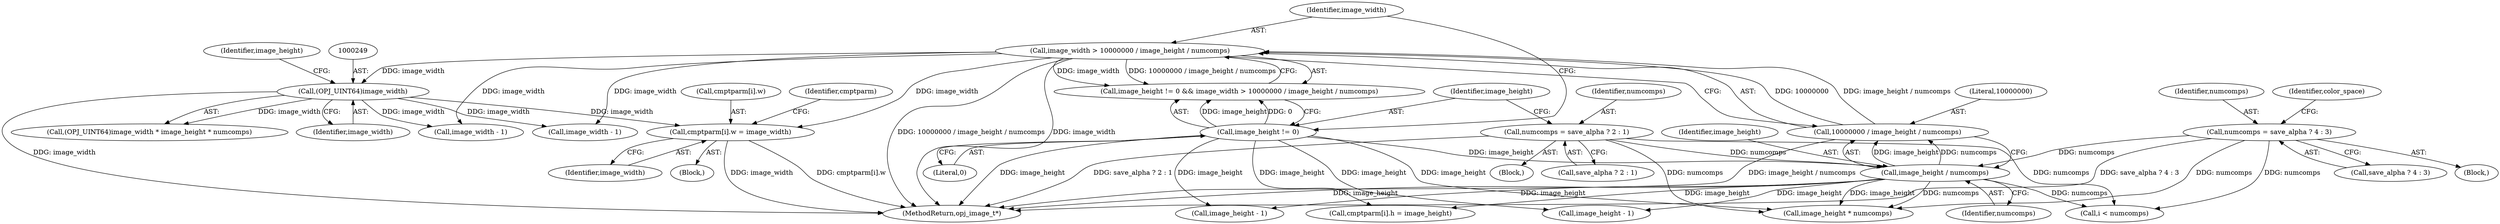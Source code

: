 digraph "0_openjpeg_2cd30c2b06ce332dede81cccad8b334cde997281_1@array" {
"1000356" [label="(Call,cmptparm[i].w = image_width)"];
"1000235" [label="(Call,image_width > 10000000 / image_height / numcomps)"];
"1000237" [label="(Call,10000000 / image_height / numcomps)"];
"1000239" [label="(Call,image_height / numcomps)"];
"1000232" [label="(Call,image_height != 0)"];
"1000213" [label="(Call,numcomps = save_alpha ? 2 : 1)"];
"1000221" [label="(Call,numcomps = save_alpha ? 4 : 3)"];
"1000248" [label="(Call,(OPJ_UINT64)image_width)"];
"1000214" [label="(Identifier,numcomps)"];
"1000213" [label="(Call,numcomps = save_alpha ? 2 : 1)"];
"1000232" [label="(Call,image_height != 0)"];
"1000251" [label="(Call,image_height * numcomps)"];
"1000311" [label="(Call,i < numcomps)"];
"1000455" [label="(Call,image_height - 1)"];
"1000235" [label="(Call,image_width > 10000000 / image_height / numcomps)"];
"1000356" [label="(Call,cmptparm[i].w = image_width)"];
"1000366" [label="(Identifier,cmptparm)"];
"1000363" [label="(Call,cmptparm[i].h = image_height)"];
"1000420" [label="(Call,image_width - 1)"];
"1000435" [label="(Call,image_width - 1)"];
"1000247" [label="(Call,(OPJ_UINT64)image_width * image_height * numcomps)"];
"1000240" [label="(Identifier,image_height)"];
"1000237" [label="(Call,10000000 / image_height / numcomps)"];
"1000241" [label="(Identifier,numcomps)"];
"1000220" [label="(Block,)"];
"1000215" [label="(Call,save_alpha ? 2 : 1)"];
"1000252" [label="(Identifier,image_height)"];
"1000236" [label="(Identifier,image_width)"];
"1000470" [label="(Call,image_height - 1)"];
"1000248" [label="(Call,(OPJ_UINT64)image_width)"];
"1000233" [label="(Identifier,image_height)"];
"1000222" [label="(Identifier,numcomps)"];
"1000209" [label="(Block,)"];
"1000228" [label="(Identifier,color_space)"];
"1000223" [label="(Call,save_alpha ? 4 : 3)"];
"1000231" [label="(Call,image_height != 0 && image_width > 10000000 / image_height / numcomps)"];
"1000238" [label="(Literal,10000000)"];
"1000250" [label="(Identifier,image_width)"];
"1000234" [label="(Literal,0)"];
"1000239" [label="(Call,image_height / numcomps)"];
"1000766" [label="(MethodReturn,opj_image_t*)"];
"1000221" [label="(Call,numcomps = save_alpha ? 4 : 3)"];
"1000316" [label="(Block,)"];
"1000362" [label="(Identifier,image_width)"];
"1000357" [label="(Call,cmptparm[i].w)"];
"1000356" -> "1000316"  [label="AST: "];
"1000356" -> "1000362"  [label="CFG: "];
"1000357" -> "1000356"  [label="AST: "];
"1000362" -> "1000356"  [label="AST: "];
"1000366" -> "1000356"  [label="CFG: "];
"1000356" -> "1000766"  [label="DDG: cmptparm[i].w"];
"1000356" -> "1000766"  [label="DDG: image_width"];
"1000235" -> "1000356"  [label="DDG: image_width"];
"1000248" -> "1000356"  [label="DDG: image_width"];
"1000235" -> "1000231"  [label="AST: "];
"1000235" -> "1000237"  [label="CFG: "];
"1000236" -> "1000235"  [label="AST: "];
"1000237" -> "1000235"  [label="AST: "];
"1000231" -> "1000235"  [label="CFG: "];
"1000235" -> "1000766"  [label="DDG: 10000000 / image_height / numcomps"];
"1000235" -> "1000766"  [label="DDG: image_width"];
"1000235" -> "1000231"  [label="DDG: image_width"];
"1000235" -> "1000231"  [label="DDG: 10000000 / image_height / numcomps"];
"1000237" -> "1000235"  [label="DDG: 10000000"];
"1000237" -> "1000235"  [label="DDG: image_height / numcomps"];
"1000235" -> "1000248"  [label="DDG: image_width"];
"1000235" -> "1000420"  [label="DDG: image_width"];
"1000235" -> "1000435"  [label="DDG: image_width"];
"1000237" -> "1000239"  [label="CFG: "];
"1000238" -> "1000237"  [label="AST: "];
"1000239" -> "1000237"  [label="AST: "];
"1000237" -> "1000766"  [label="DDG: image_height / numcomps"];
"1000239" -> "1000237"  [label="DDG: image_height"];
"1000239" -> "1000237"  [label="DDG: numcomps"];
"1000239" -> "1000241"  [label="CFG: "];
"1000240" -> "1000239"  [label="AST: "];
"1000241" -> "1000239"  [label="AST: "];
"1000239" -> "1000766"  [label="DDG: image_height"];
"1000232" -> "1000239"  [label="DDG: image_height"];
"1000213" -> "1000239"  [label="DDG: numcomps"];
"1000221" -> "1000239"  [label="DDG: numcomps"];
"1000239" -> "1000251"  [label="DDG: image_height"];
"1000239" -> "1000251"  [label="DDG: numcomps"];
"1000239" -> "1000311"  [label="DDG: numcomps"];
"1000239" -> "1000363"  [label="DDG: image_height"];
"1000239" -> "1000455"  [label="DDG: image_height"];
"1000239" -> "1000470"  [label="DDG: image_height"];
"1000232" -> "1000231"  [label="AST: "];
"1000232" -> "1000234"  [label="CFG: "];
"1000233" -> "1000232"  [label="AST: "];
"1000234" -> "1000232"  [label="AST: "];
"1000236" -> "1000232"  [label="CFG: "];
"1000231" -> "1000232"  [label="CFG: "];
"1000232" -> "1000766"  [label="DDG: image_height"];
"1000232" -> "1000231"  [label="DDG: image_height"];
"1000232" -> "1000231"  [label="DDG: 0"];
"1000232" -> "1000251"  [label="DDG: image_height"];
"1000232" -> "1000363"  [label="DDG: image_height"];
"1000232" -> "1000455"  [label="DDG: image_height"];
"1000232" -> "1000470"  [label="DDG: image_height"];
"1000213" -> "1000209"  [label="AST: "];
"1000213" -> "1000215"  [label="CFG: "];
"1000214" -> "1000213"  [label="AST: "];
"1000215" -> "1000213"  [label="AST: "];
"1000233" -> "1000213"  [label="CFG: "];
"1000213" -> "1000766"  [label="DDG: save_alpha ? 2 : 1"];
"1000213" -> "1000251"  [label="DDG: numcomps"];
"1000213" -> "1000311"  [label="DDG: numcomps"];
"1000221" -> "1000220"  [label="AST: "];
"1000221" -> "1000223"  [label="CFG: "];
"1000222" -> "1000221"  [label="AST: "];
"1000223" -> "1000221"  [label="AST: "];
"1000228" -> "1000221"  [label="CFG: "];
"1000221" -> "1000766"  [label="DDG: save_alpha ? 4 : 3"];
"1000221" -> "1000251"  [label="DDG: numcomps"];
"1000221" -> "1000311"  [label="DDG: numcomps"];
"1000248" -> "1000247"  [label="AST: "];
"1000248" -> "1000250"  [label="CFG: "];
"1000249" -> "1000248"  [label="AST: "];
"1000250" -> "1000248"  [label="AST: "];
"1000252" -> "1000248"  [label="CFG: "];
"1000248" -> "1000766"  [label="DDG: image_width"];
"1000248" -> "1000247"  [label="DDG: image_width"];
"1000248" -> "1000420"  [label="DDG: image_width"];
"1000248" -> "1000435"  [label="DDG: image_width"];
}
